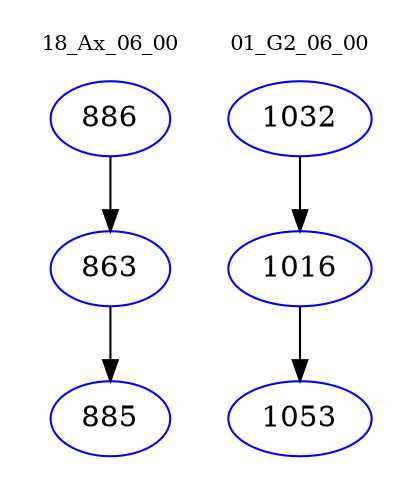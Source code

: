 digraph{
subgraph cluster_0 {
color = white
label = "18_Ax_06_00";
fontsize=10;
T0_886 [label="886", color="blue"]
T0_886 -> T0_863 [color="black"]
T0_863 [label="863", color="blue"]
T0_863 -> T0_885 [color="black"]
T0_885 [label="885", color="blue"]
}
subgraph cluster_1 {
color = white
label = "01_G2_06_00";
fontsize=10;
T1_1032 [label="1032", color="blue"]
T1_1032 -> T1_1016 [color="black"]
T1_1016 [label="1016", color="blue"]
T1_1016 -> T1_1053 [color="black"]
T1_1053 [label="1053", color="blue"]
}
}
